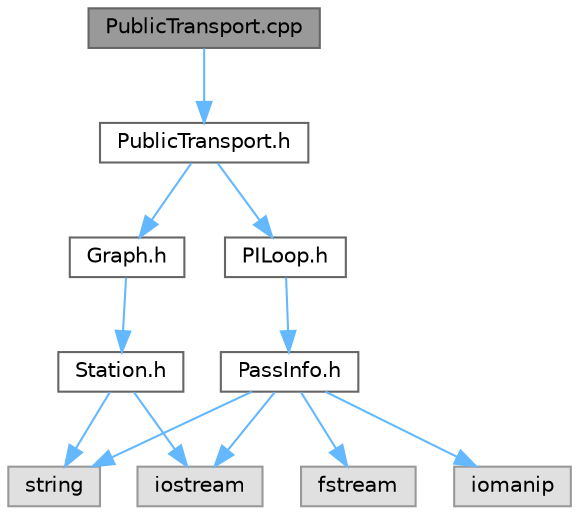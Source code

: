 digraph "PublicTransport.cpp"
{
 // LATEX_PDF_SIZE
  bgcolor="transparent";
  edge [fontname=Helvetica,fontsize=10,labelfontname=Helvetica,labelfontsize=10];
  node [fontname=Helvetica,fontsize=10,shape=box,height=0.2,width=0.4];
  Node1 [label="PublicTransport.cpp",height=0.2,width=0.4,color="gray40", fillcolor="grey60", style="filled", fontcolor="black",tooltip=" "];
  Node1 -> Node2 [color="steelblue1",style="solid"];
  Node2 [label="PublicTransport.h",height=0.2,width=0.4,color="grey40", fillcolor="white", style="filled",URL="$_public_transport_8h.html",tooltip=" "];
  Node2 -> Node3 [color="steelblue1",style="solid"];
  Node3 [label="Graph.h",height=0.2,width=0.4,color="grey40", fillcolor="white", style="filled",URL="$_graph_8h.html",tooltip=" "];
  Node3 -> Node4 [color="steelblue1",style="solid"];
  Node4 [label="Station.h",height=0.2,width=0.4,color="grey40", fillcolor="white", style="filled",URL="$_station_8h.html",tooltip=" "];
  Node4 -> Node5 [color="steelblue1",style="solid"];
  Node5 [label="string",height=0.2,width=0.4,color="grey60", fillcolor="#E0E0E0", style="filled",tooltip=" "];
  Node4 -> Node6 [color="steelblue1",style="solid"];
  Node6 [label="iostream",height=0.2,width=0.4,color="grey60", fillcolor="#E0E0E0", style="filled",tooltip=" "];
  Node2 -> Node7 [color="steelblue1",style="solid"];
  Node7 [label="PILoop.h",height=0.2,width=0.4,color="grey40", fillcolor="white", style="filled",URL="$_p_i_loop_8h.html",tooltip=" "];
  Node7 -> Node8 [color="steelblue1",style="solid"];
  Node8 [label="PassInfo.h",height=0.2,width=0.4,color="grey40", fillcolor="white", style="filled",URL="$_pass_info_8h.html",tooltip=" "];
  Node8 -> Node5 [color="steelblue1",style="solid"];
  Node8 -> Node6 [color="steelblue1",style="solid"];
  Node8 -> Node9 [color="steelblue1",style="solid"];
  Node9 [label="fstream",height=0.2,width=0.4,color="grey60", fillcolor="#E0E0E0", style="filled",tooltip=" "];
  Node8 -> Node10 [color="steelblue1",style="solid"];
  Node10 [label="iomanip",height=0.2,width=0.4,color="grey60", fillcolor="#E0E0E0", style="filled",tooltip=" "];
}
